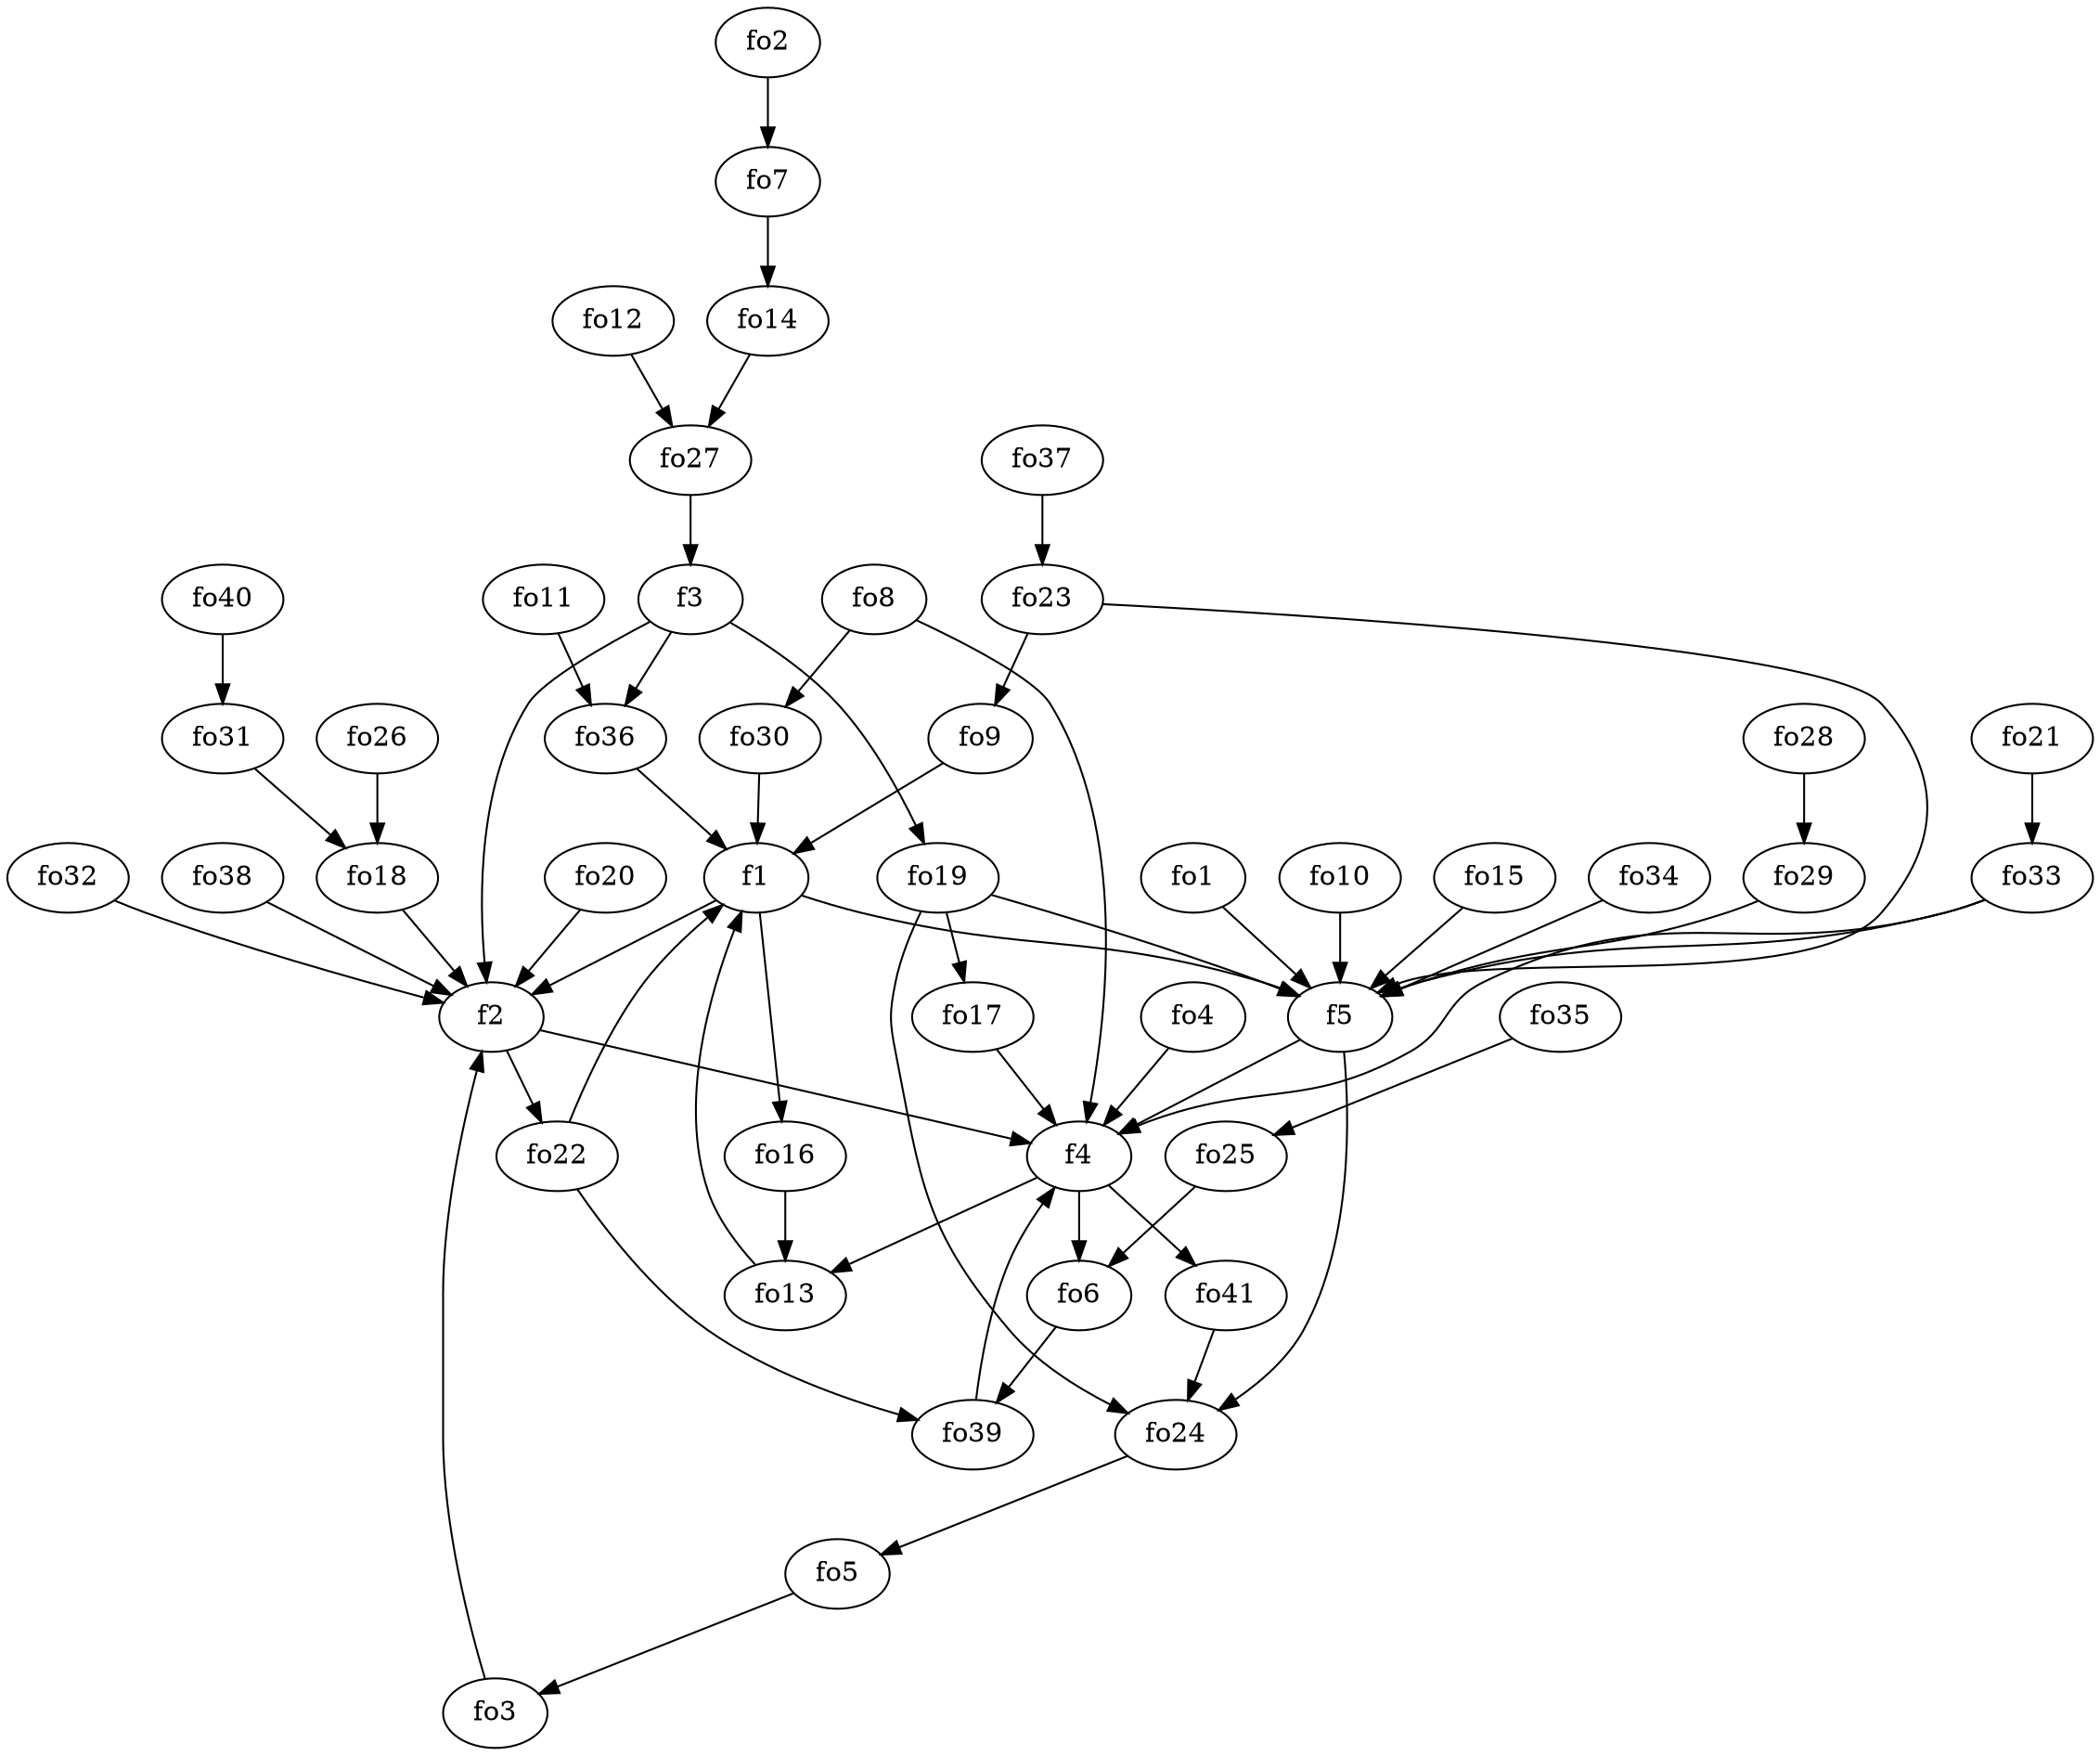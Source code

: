 strict digraph  {
f1;
f2;
f3;
f4;
f5;
fo1;
fo2;
fo3;
fo4;
fo5;
fo6;
fo7;
fo8;
fo9;
fo10;
fo11;
fo12;
fo13;
fo14;
fo15;
fo16;
fo17;
fo18;
fo19;
fo20;
fo21;
fo22;
fo23;
fo24;
fo25;
fo26;
fo27;
fo28;
fo29;
fo30;
fo31;
fo32;
fo33;
fo34;
fo35;
fo36;
fo37;
fo38;
fo39;
fo40;
fo41;
f1 -> fo16  [weight=2];
f1 -> f2  [weight=2];
f1 -> f5  [weight=2];
f2 -> f4  [weight=2];
f2 -> fo22  [weight=2];
f3 -> f2  [weight=2];
f3 -> fo19  [weight=2];
f3 -> fo36  [weight=2];
f4 -> fo41  [weight=2];
f4 -> fo13  [weight=2];
f4 -> fo6  [weight=2];
f5 -> fo24  [weight=2];
f5 -> f4  [weight=2];
fo1 -> f5  [weight=2];
fo2 -> fo7  [weight=2];
fo3 -> f2  [weight=2];
fo4 -> f4  [weight=2];
fo5 -> fo3  [weight=2];
fo6 -> fo39  [weight=2];
fo7 -> fo14  [weight=2];
fo8 -> f4  [weight=2];
fo8 -> fo30  [weight=2];
fo9 -> f1  [weight=2];
fo10 -> f5  [weight=2];
fo11 -> fo36  [weight=2];
fo12 -> fo27  [weight=2];
fo13 -> f1  [weight=2];
fo14 -> fo27  [weight=2];
fo15 -> f5  [weight=2];
fo16 -> fo13  [weight=2];
fo17 -> f4  [weight=2];
fo18 -> f2  [weight=2];
fo19 -> fo17  [weight=2];
fo19 -> f5  [weight=2];
fo19 -> fo24  [weight=2];
fo20 -> f2  [weight=2];
fo21 -> fo33  [weight=2];
fo22 -> fo39  [weight=2];
fo22 -> f1  [weight=2];
fo23 -> f5  [weight=2];
fo23 -> fo9  [weight=2];
fo24 -> fo5  [weight=2];
fo25 -> fo6  [weight=2];
fo26 -> fo18  [weight=2];
fo27 -> f3  [weight=2];
fo28 -> fo29  [weight=2];
fo29 -> f5  [weight=2];
fo30 -> f1  [weight=2];
fo31 -> fo18  [weight=2];
fo32 -> f2  [weight=2];
fo33 -> f5  [weight=2];
fo33 -> f4  [weight=2];
fo34 -> f5  [weight=2];
fo35 -> fo25  [weight=2];
fo36 -> f1  [weight=2];
fo37 -> fo23  [weight=2];
fo38 -> f2  [weight=2];
fo39 -> f4  [weight=2];
fo40 -> fo31  [weight=2];
fo41 -> fo24  [weight=2];
}
